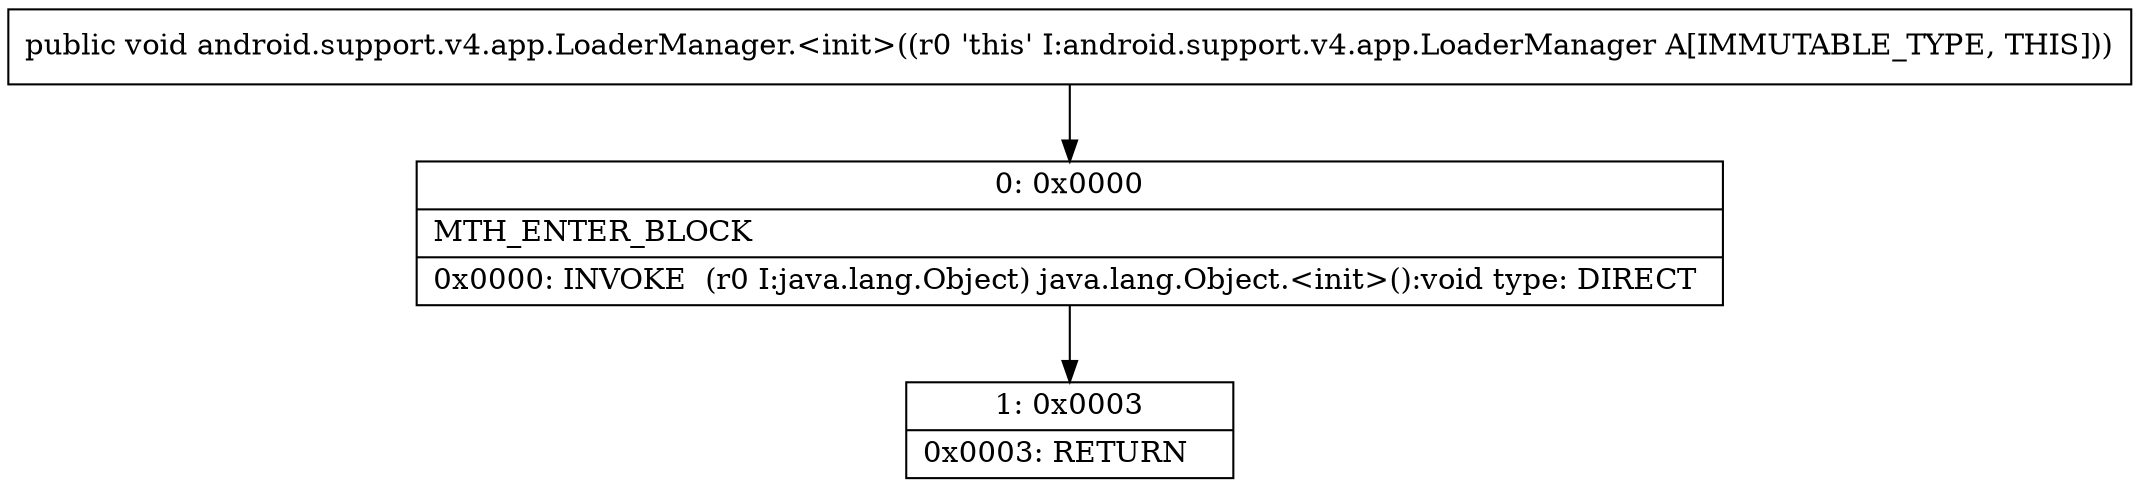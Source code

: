 digraph "CFG forandroid.support.v4.app.LoaderManager.\<init\>()V" {
Node_0 [shape=record,label="{0\:\ 0x0000|MTH_ENTER_BLOCK\l|0x0000: INVOKE  (r0 I:java.lang.Object) java.lang.Object.\<init\>():void type: DIRECT \l}"];
Node_1 [shape=record,label="{1\:\ 0x0003|0x0003: RETURN   \l}"];
MethodNode[shape=record,label="{public void android.support.v4.app.LoaderManager.\<init\>((r0 'this' I:android.support.v4.app.LoaderManager A[IMMUTABLE_TYPE, THIS])) }"];
MethodNode -> Node_0;
Node_0 -> Node_1;
}

